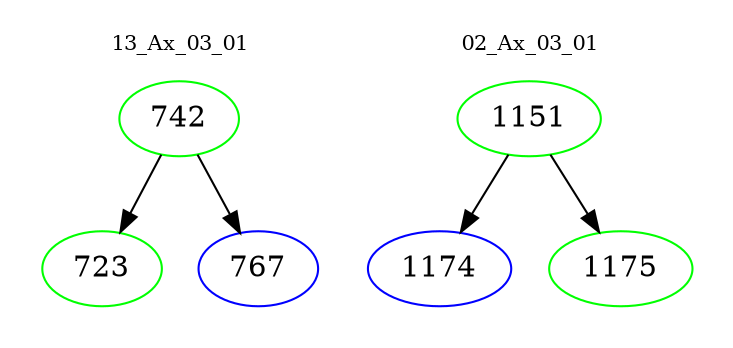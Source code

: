 digraph{
subgraph cluster_0 {
color = white
label = "13_Ax_03_01";
fontsize=10;
T0_742 [label="742", color="green"]
T0_742 -> T0_723 [color="black"]
T0_723 [label="723", color="green"]
T0_742 -> T0_767 [color="black"]
T0_767 [label="767", color="blue"]
}
subgraph cluster_1 {
color = white
label = "02_Ax_03_01";
fontsize=10;
T1_1151 [label="1151", color="green"]
T1_1151 -> T1_1174 [color="black"]
T1_1174 [label="1174", color="blue"]
T1_1151 -> T1_1175 [color="black"]
T1_1175 [label="1175", color="green"]
}
}
